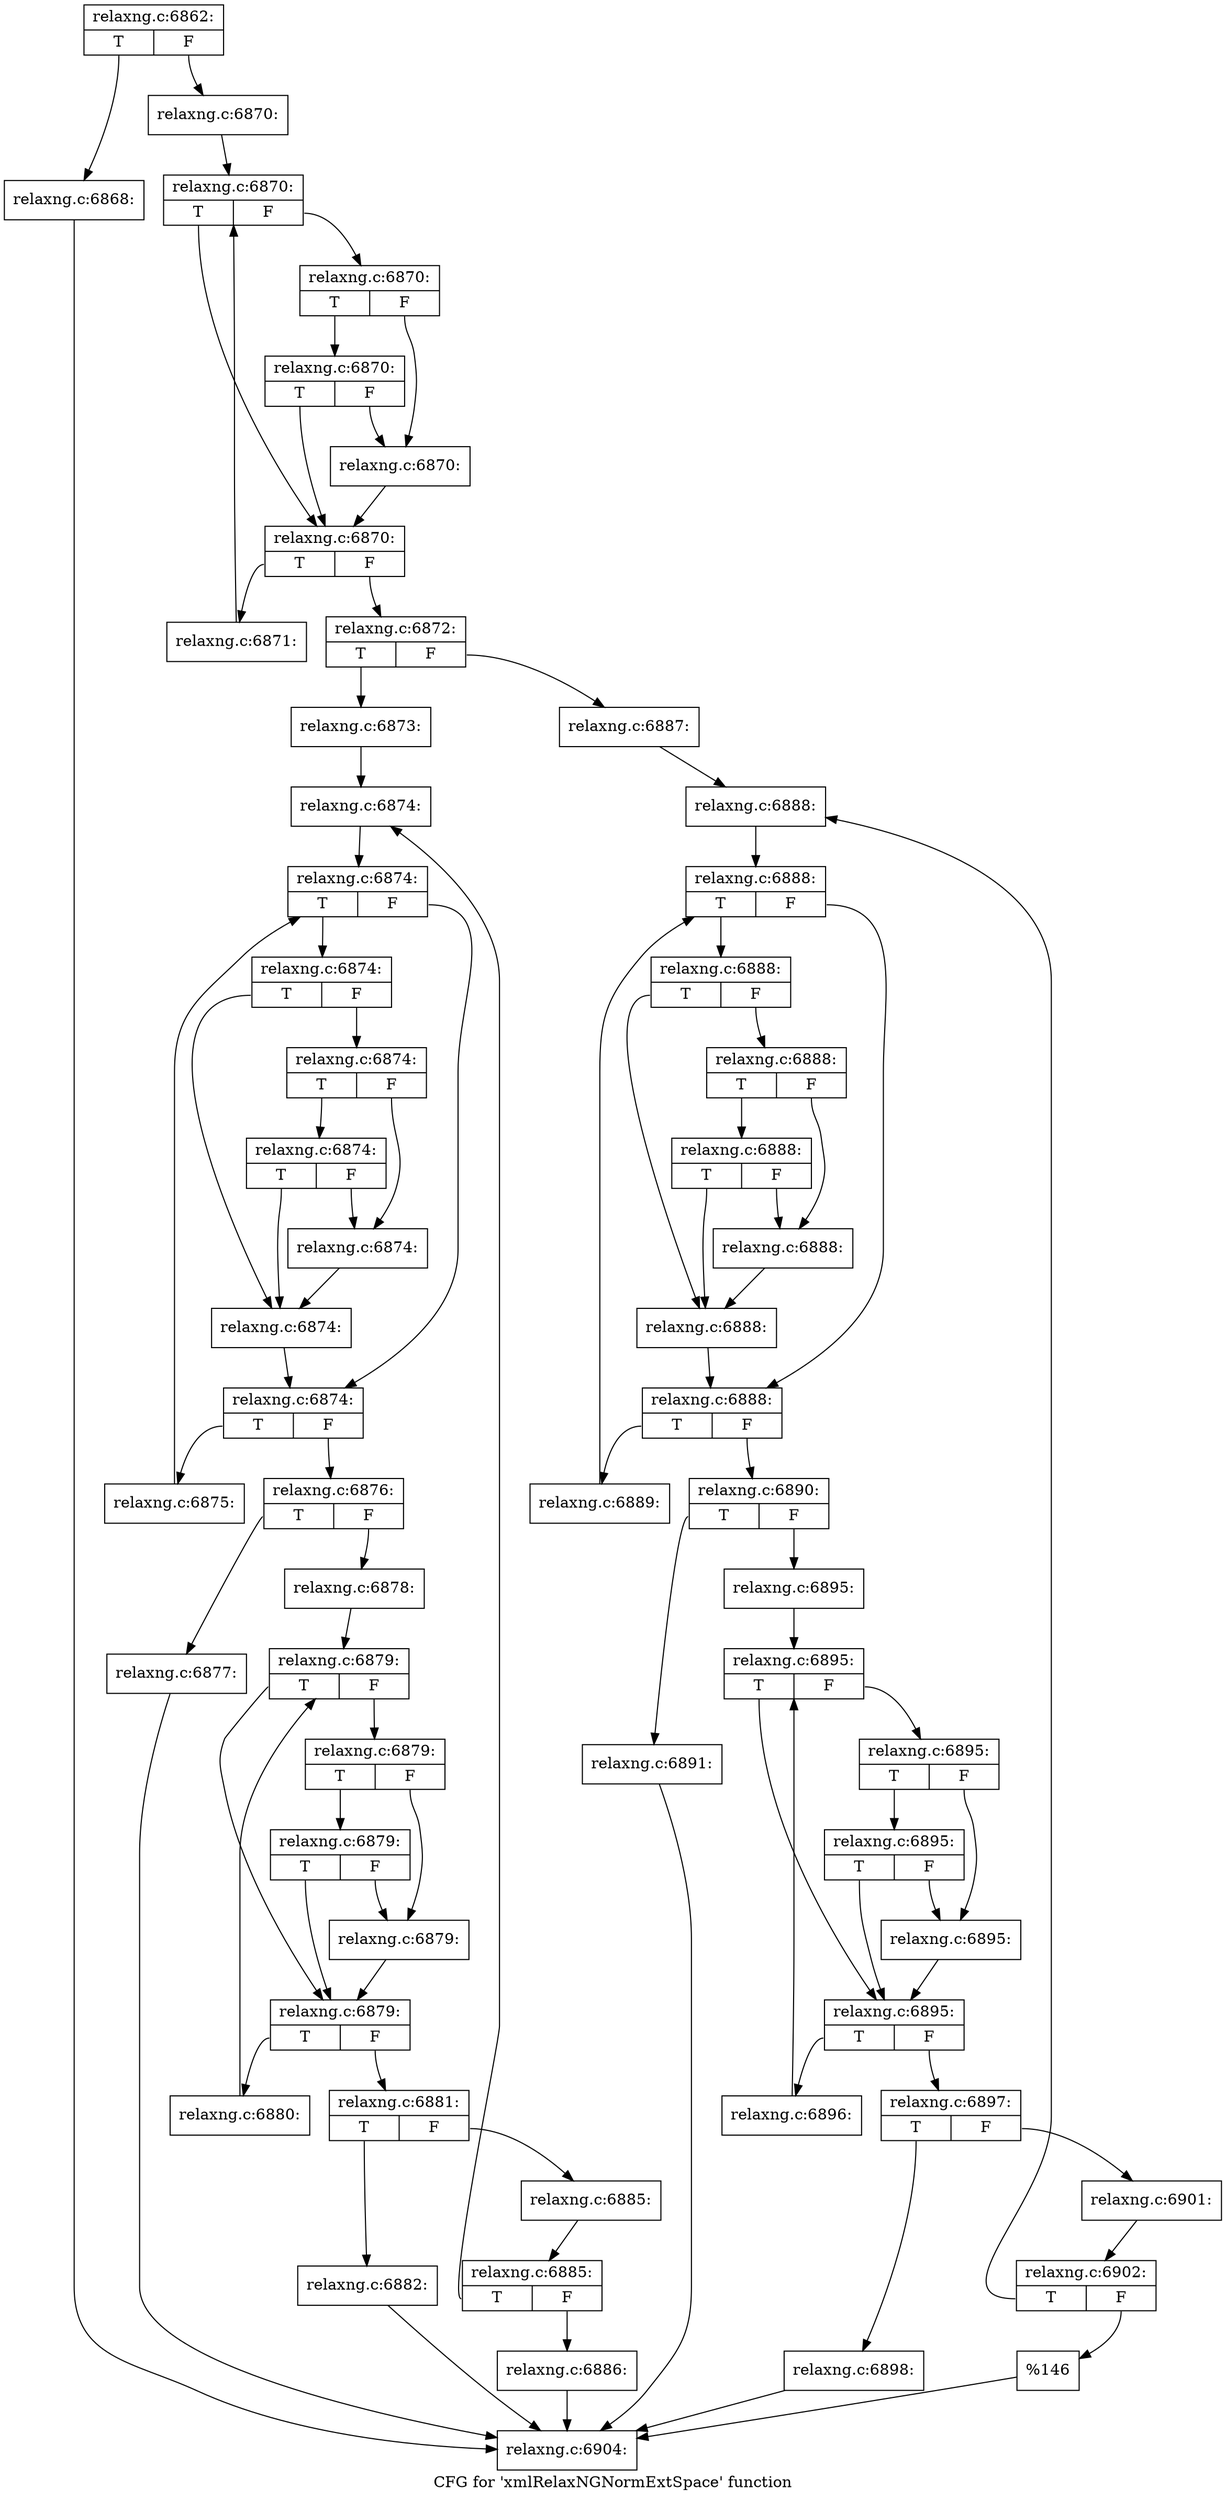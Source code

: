 digraph "CFG for 'xmlRelaxNGNormExtSpace' function" {
	label="CFG for 'xmlRelaxNGNormExtSpace' function";

	Node0x3b4e960 [shape=record,label="{relaxng.c:6862:|{<s0>T|<s1>F}}"];
	Node0x3b4e960:s0 -> Node0x3c13580;
	Node0x3b4e960:s1 -> Node0x3c135d0;
	Node0x3c13580 [shape=record,label="{relaxng.c:6868:}"];
	Node0x3c13580 -> Node0x3c14920;
	Node0x3c135d0 [shape=record,label="{relaxng.c:6870:}"];
	Node0x3c135d0 -> Node0x3c13910;
	Node0x3c13910 [shape=record,label="{relaxng.c:6870:|{<s0>T|<s1>F}}"];
	Node0x3c13910:s0 -> Node0x3c13bb0;
	Node0x3c13910:s1 -> Node0x3c13c50;
	Node0x3c13c50 [shape=record,label="{relaxng.c:6870:|{<s0>T|<s1>F}}"];
	Node0x3c13c50:s0 -> Node0x3c13eb0;
	Node0x3c13c50:s1 -> Node0x3c13c00;
	Node0x3c13eb0 [shape=record,label="{relaxng.c:6870:|{<s0>T|<s1>F}}"];
	Node0x3c13eb0:s0 -> Node0x3c13bb0;
	Node0x3c13eb0:s1 -> Node0x3c13c00;
	Node0x3c13c00 [shape=record,label="{relaxng.c:6870:}"];
	Node0x3c13c00 -> Node0x3c13bb0;
	Node0x3c13bb0 [shape=record,label="{relaxng.c:6870:|{<s0>T|<s1>F}}"];
	Node0x3c13bb0:s0 -> Node0x3c142e0;
	Node0x3c13bb0:s1 -> Node0x3c13b30;
	Node0x3c142e0 [shape=record,label="{relaxng.c:6871:}"];
	Node0x3c142e0 -> Node0x3c13910;
	Node0x3c13b30 [shape=record,label="{relaxng.c:6872:|{<s0>T|<s1>F}}"];
	Node0x3c13b30:s0 -> Node0x3c148d0;
	Node0x3c13b30:s1 -> Node0x3c14970;
	Node0x3c148d0 [shape=record,label="{relaxng.c:6873:}"];
	Node0x3c148d0 -> Node0x3c14dc0;
	Node0x3c14dc0 [shape=record,label="{relaxng.c:6874:}"];
	Node0x3c14dc0 -> Node0x3c15020;
	Node0x3c15020 [shape=record,label="{relaxng.c:6874:|{<s0>T|<s1>F}}"];
	Node0x3c15020:s0 -> Node0x3c15210;
	Node0x3c15020:s1 -> Node0x3c151c0;
	Node0x3c15210 [shape=record,label="{relaxng.c:6874:|{<s0>T|<s1>F}}"];
	Node0x3c15210:s0 -> Node0x3c15610;
	Node0x3c15210:s1 -> Node0x3c156b0;
	Node0x3c156b0 [shape=record,label="{relaxng.c:6874:|{<s0>T|<s1>F}}"];
	Node0x3c156b0:s0 -> Node0x3c15910;
	Node0x3c156b0:s1 -> Node0x3c15660;
	Node0x3c15910 [shape=record,label="{relaxng.c:6874:|{<s0>T|<s1>F}}"];
	Node0x3c15910:s0 -> Node0x3c15610;
	Node0x3c15910:s1 -> Node0x3c15660;
	Node0x3c15660 [shape=record,label="{relaxng.c:6874:}"];
	Node0x3c15660 -> Node0x3c15610;
	Node0x3c15610 [shape=record,label="{relaxng.c:6874:}"];
	Node0x3c15610 -> Node0x3c151c0;
	Node0x3c151c0 [shape=record,label="{relaxng.c:6874:|{<s0>T|<s1>F}}"];
	Node0x3c151c0:s0 -> Node0x3c15dc0;
	Node0x3c151c0:s1 -> Node0x3c15140;
	Node0x3c15dc0 [shape=record,label="{relaxng.c:6875:}"];
	Node0x3c15dc0 -> Node0x3c15020;
	Node0x3c15140 [shape=record,label="{relaxng.c:6876:|{<s0>T|<s1>F}}"];
	Node0x3c15140:s0 -> Node0x3c16490;
	Node0x3c15140:s1 -> Node0x3c164e0;
	Node0x3c16490 [shape=record,label="{relaxng.c:6877:}"];
	Node0x3c16490 -> Node0x3c14920;
	Node0x3c164e0 [shape=record,label="{relaxng.c:6878:}"];
	Node0x3c164e0 -> Node0x3c16a80;
	Node0x3c16a80 [shape=record,label="{relaxng.c:6879:|{<s0>T|<s1>F}}"];
	Node0x3c16a80:s0 -> Node0x3c16d20;
	Node0x3c16a80:s1 -> Node0x3c16dc0;
	Node0x3c16dc0 [shape=record,label="{relaxng.c:6879:|{<s0>T|<s1>F}}"];
	Node0x3c16dc0:s0 -> Node0x3c17020;
	Node0x3c16dc0:s1 -> Node0x3c16d70;
	Node0x3c17020 [shape=record,label="{relaxng.c:6879:|{<s0>T|<s1>F}}"];
	Node0x3c17020:s0 -> Node0x3c16d20;
	Node0x3c17020:s1 -> Node0x3c16d70;
	Node0x3c16d70 [shape=record,label="{relaxng.c:6879:}"];
	Node0x3c16d70 -> Node0x3c16d20;
	Node0x3c16d20 [shape=record,label="{relaxng.c:6879:|{<s0>T|<s1>F}}"];
	Node0x3c16d20:s0 -> Node0x3c17450;
	Node0x3c16d20:s1 -> Node0x3c16ca0;
	Node0x3c17450 [shape=record,label="{relaxng.c:6880:}"];
	Node0x3c17450 -> Node0x3c16a80;
	Node0x3c16ca0 [shape=record,label="{relaxng.c:6881:|{<s0>T|<s1>F}}"];
	Node0x3c16ca0:s0 -> Node0x3c17a40;
	Node0x3c16ca0:s1 -> Node0x3c17a90;
	Node0x3c17a40 [shape=record,label="{relaxng.c:6882:}"];
	Node0x3c17a40 -> Node0x3c14920;
	Node0x3c17a90 [shape=record,label="{relaxng.c:6885:}"];
	Node0x3c17a90 -> Node0x3c14d70;
	Node0x3c14d70 [shape=record,label="{relaxng.c:6885:|{<s0>T|<s1>F}}"];
	Node0x3c14d70:s0 -> Node0x3c14dc0;
	Node0x3c14d70:s1 -> Node0x3c14d20;
	Node0x3c14d20 [shape=record,label="{relaxng.c:6886:}"];
	Node0x3c14d20 -> Node0x3c14920;
	Node0x3c14970 [shape=record,label="{relaxng.c:6887:}"];
	Node0x3c14970 -> Node0x3c18480;
	Node0x3c18480 [shape=record,label="{relaxng.c:6888:}"];
	Node0x3c18480 -> Node0x3c18740;
	Node0x3c18740 [shape=record,label="{relaxng.c:6888:|{<s0>T|<s1>F}}"];
	Node0x3c18740:s0 -> Node0x3a51c20;
	Node0x3c18740:s1 -> Node0x3a51bd0;
	Node0x3a51c20 [shape=record,label="{relaxng.c:6888:|{<s0>T|<s1>F}}"];
	Node0x3a51c20:s0 -> Node0x3c18d50;
	Node0x3a51c20:s1 -> Node0x3c18df0;
	Node0x3c18df0 [shape=record,label="{relaxng.c:6888:|{<s0>T|<s1>F}}"];
	Node0x3c18df0:s0 -> Node0x3c19050;
	Node0x3c18df0:s1 -> Node0x3c18da0;
	Node0x3c19050 [shape=record,label="{relaxng.c:6888:|{<s0>T|<s1>F}}"];
	Node0x3c19050:s0 -> Node0x3c18d50;
	Node0x3c19050:s1 -> Node0x3c18da0;
	Node0x3c18da0 [shape=record,label="{relaxng.c:6888:}"];
	Node0x3c18da0 -> Node0x3c18d50;
	Node0x3c18d50 [shape=record,label="{relaxng.c:6888:}"];
	Node0x3c18d50 -> Node0x3a51bd0;
	Node0x3a51bd0 [shape=record,label="{relaxng.c:6888:|{<s0>T|<s1>F}}"];
	Node0x3a51bd0:s0 -> Node0x3c19500;
	Node0x3a51bd0:s1 -> Node0x3a51b50;
	Node0x3c19500 [shape=record,label="{relaxng.c:6889:}"];
	Node0x3c19500 -> Node0x3c18740;
	Node0x3a51b50 [shape=record,label="{relaxng.c:6890:|{<s0>T|<s1>F}}"];
	Node0x3a51b50:s0 -> Node0x3c19f10;
	Node0x3a51b50:s1 -> Node0x3c19f60;
	Node0x3c19f10 [shape=record,label="{relaxng.c:6891:}"];
	Node0x3c19f10 -> Node0x3c14920;
	Node0x3c19f60 [shape=record,label="{relaxng.c:6895:}"];
	Node0x3c19f60 -> Node0x3c1a600;
	Node0x3c1a600 [shape=record,label="{relaxng.c:6895:|{<s0>T|<s1>F}}"];
	Node0x3c1a600:s0 -> Node0x3c1a8a0;
	Node0x3c1a600:s1 -> Node0x3c1a940;
	Node0x3c1a940 [shape=record,label="{relaxng.c:6895:|{<s0>T|<s1>F}}"];
	Node0x3c1a940:s0 -> Node0x3c1aba0;
	Node0x3c1a940:s1 -> Node0x3c1a8f0;
	Node0x3c1aba0 [shape=record,label="{relaxng.c:6895:|{<s0>T|<s1>F}}"];
	Node0x3c1aba0:s0 -> Node0x3c1a8a0;
	Node0x3c1aba0:s1 -> Node0x3c1a8f0;
	Node0x3c1a8f0 [shape=record,label="{relaxng.c:6895:}"];
	Node0x3c1a8f0 -> Node0x3c1a8a0;
	Node0x3c1a8a0 [shape=record,label="{relaxng.c:6895:|{<s0>T|<s1>F}}"];
	Node0x3c1a8a0:s0 -> Node0x3c1afd0;
	Node0x3c1a8a0:s1 -> Node0x3c1a820;
	Node0x3c1afd0 [shape=record,label="{relaxng.c:6896:}"];
	Node0x3c1afd0 -> Node0x3c1a600;
	Node0x3c1a820 [shape=record,label="{relaxng.c:6897:|{<s0>T|<s1>F}}"];
	Node0x3c1a820:s0 -> Node0x3c1b5c0;
	Node0x3c1a820:s1 -> Node0x3c1b610;
	Node0x3c1b5c0 [shape=record,label="{relaxng.c:6898:}"];
	Node0x3c1b5c0 -> Node0x3c14920;
	Node0x3c1b610 [shape=record,label="{relaxng.c:6901:}"];
	Node0x3c1b610 -> Node0x3c18430;
	Node0x3c18430 [shape=record,label="{relaxng.c:6902:|{<s0>T|<s1>F}}"];
	Node0x3c18430:s0 -> Node0x3c18480;
	Node0x3c18430:s1 -> Node0x3c183e0;
	Node0x3c183e0 [shape=record,label="{%146}"];
	Node0x3c183e0 -> Node0x3c14920;
	Node0x3c14920 [shape=record,label="{relaxng.c:6904:}"];
}
